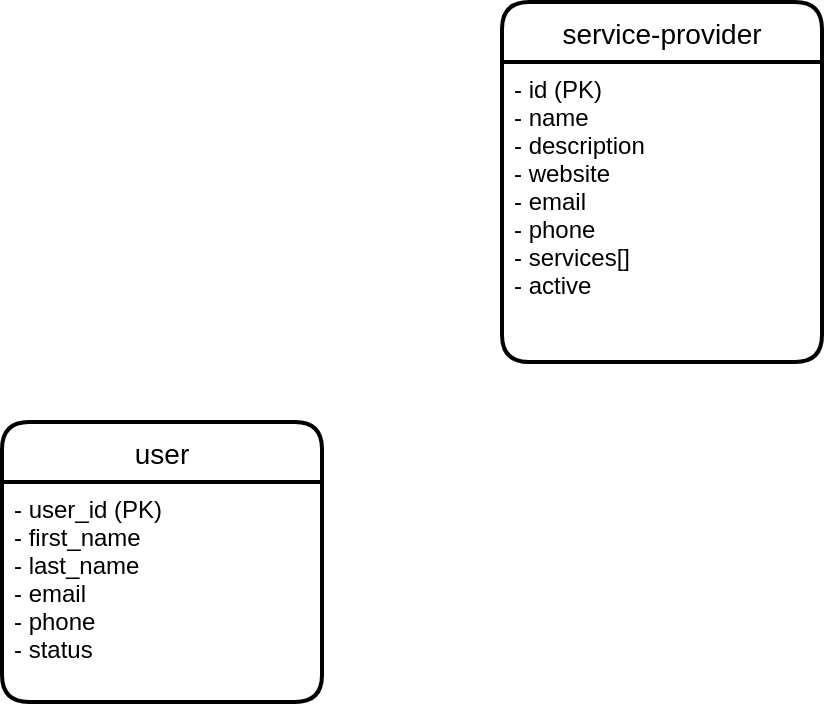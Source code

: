 <mxfile>
    <diagram id="7b25uGzISGPKREv2pLF5" name="Page-1">
        <mxGraphModel dx="1130" dy="768" grid="1" gridSize="10" guides="1" tooltips="1" connect="1" arrows="1" fold="1" page="1" pageScale="1" pageWidth="850" pageHeight="1100" math="0" shadow="0">
            <root>
                <mxCell id="0"/>
                <mxCell id="1" parent="0"/>
                <mxCell id="6" value="user" style="swimlane;childLayout=stackLayout;horizontal=1;startSize=30;horizontalStack=0;rounded=1;fontSize=14;fontStyle=0;strokeWidth=2;resizeParent=0;resizeLast=1;shadow=0;dashed=0;align=center;" parent="1" vertex="1">
                    <mxGeometry x="140" y="320" width="160" height="140" as="geometry"/>
                </mxCell>
                <mxCell id="7" value="- user_id (PK)&#10;- first_name&#10;- last_name&#10;- email&#10;- phone&#10;- status" style="align=left;strokeColor=none;fillColor=none;spacingLeft=4;fontSize=12;verticalAlign=top;resizable=0;rotatable=0;part=1;" parent="6" vertex="1">
                    <mxGeometry y="30" width="160" height="110" as="geometry"/>
                </mxCell>
                <mxCell id="21" value="service-provider" style="swimlane;childLayout=stackLayout;horizontal=1;startSize=30;horizontalStack=0;rounded=1;fontSize=14;fontStyle=0;strokeWidth=2;resizeParent=0;resizeLast=1;shadow=0;dashed=0;align=center;" parent="1" vertex="1">
                    <mxGeometry x="390" y="110" width="160" height="180" as="geometry"/>
                </mxCell>
                <mxCell id="22" value="- id (PK)&#10;- name&#10;- description&#10;- website&#10;- email&#10;- phone&#10;- services[]&#10;- active" style="align=left;strokeColor=none;fillColor=none;spacingLeft=4;fontSize=12;verticalAlign=top;resizable=0;rotatable=0;part=1;" parent="21" vertex="1">
                    <mxGeometry y="30" width="160" height="150" as="geometry"/>
                </mxCell>
            </root>
        </mxGraphModel>
    </diagram>
</mxfile>